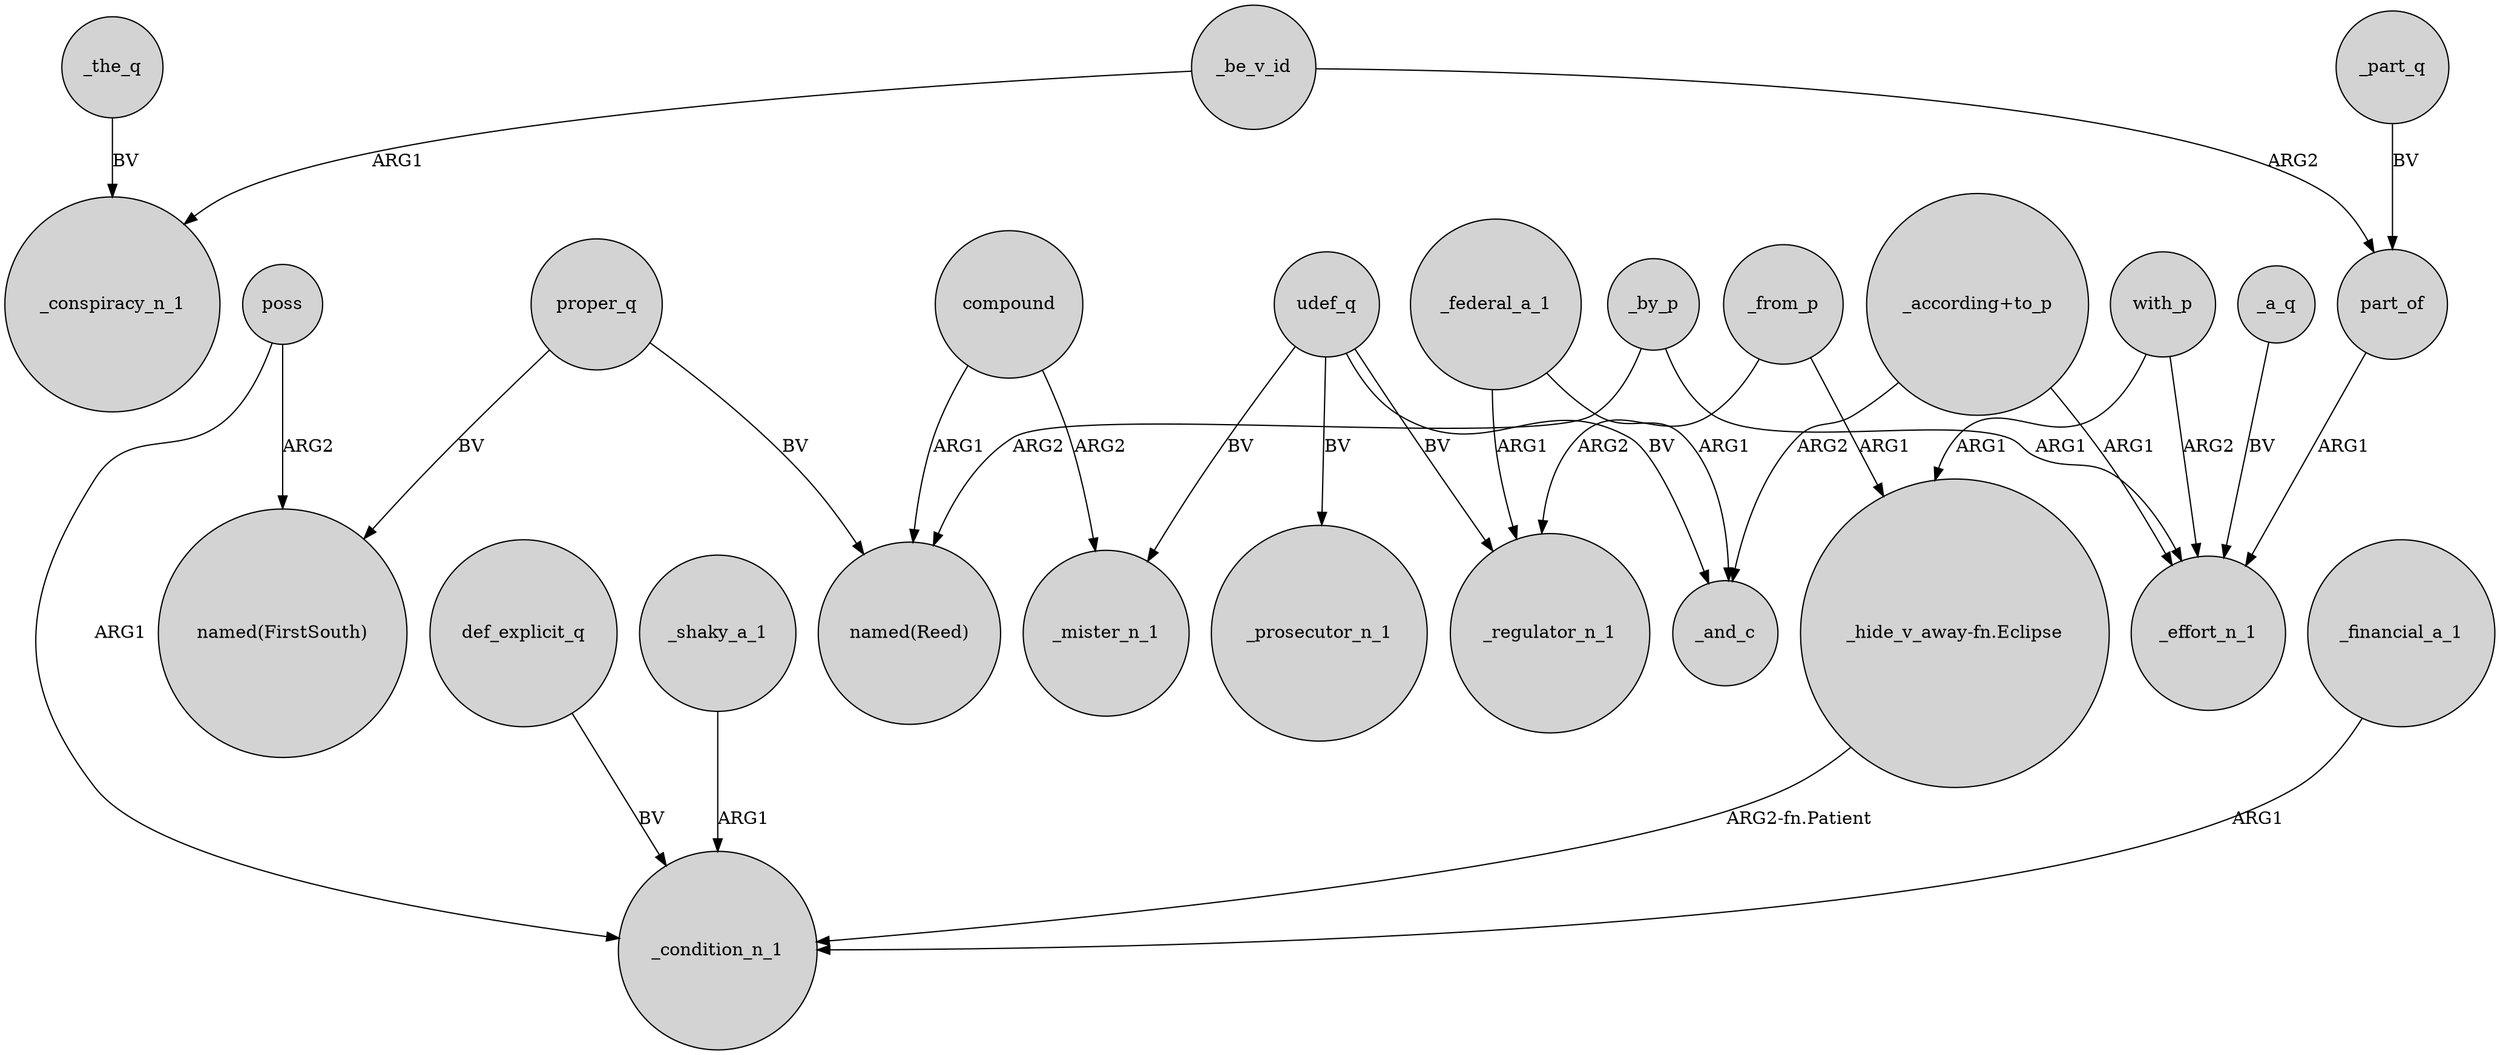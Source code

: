 digraph {
	node [shape=circle style=filled]
	_the_q -> _conspiracy_n_1 [label=BV]
	_federal_a_1 -> _regulator_n_1 [label=ARG1]
	part_of -> _effort_n_1 [label=ARG1]
	with_p -> _effort_n_1 [label=ARG2]
	compound -> "named(Reed)" [label=ARG1]
	compound -> _mister_n_1 [label=ARG2]
	proper_q -> "named(Reed)" [label=BV]
	_be_v_id -> _conspiracy_n_1 [label=ARG1]
	def_explicit_q -> _condition_n_1 [label=BV]
	"_hide_v_away-fn.Eclipse" -> _condition_n_1 [label="ARG2-fn.Patient"]
	_by_p -> _effort_n_1 [label=ARG1]
	"_according+to_p" -> _effort_n_1 [label=ARG1]
	udef_q -> _mister_n_1 [label=BV]
	_shaky_a_1 -> _condition_n_1 [label=ARG1]
	"_according+to_p" -> _and_c [label=ARG2]
	_federal_a_1 -> _and_c [label=ARG1]
	_part_q -> part_of [label=BV]
	udef_q -> _prosecutor_n_1 [label=BV]
	_from_p -> "_hide_v_away-fn.Eclipse" [label=ARG1]
	poss -> "named(FirstSouth)" [label=ARG2]
	with_p -> "_hide_v_away-fn.Eclipse" [label=ARG1]
	_by_p -> "named(Reed)" [label=ARG2]
	_a_q -> _effort_n_1 [label=BV]
	_from_p -> _regulator_n_1 [label=ARG2]
	poss -> _condition_n_1 [label=ARG1]
	_financial_a_1 -> _condition_n_1 [label=ARG1]
	_be_v_id -> part_of [label=ARG2]
	proper_q -> "named(FirstSouth)" [label=BV]
	udef_q -> _and_c [label=BV]
	udef_q -> _regulator_n_1 [label=BV]
}
